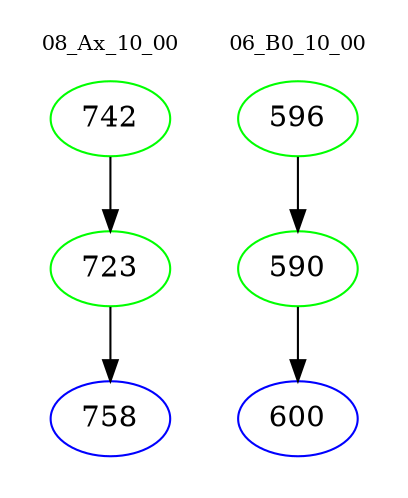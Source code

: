 digraph{
subgraph cluster_0 {
color = white
label = "08_Ax_10_00";
fontsize=10;
T0_742 [label="742", color="green"]
T0_742 -> T0_723 [color="black"]
T0_723 [label="723", color="green"]
T0_723 -> T0_758 [color="black"]
T0_758 [label="758", color="blue"]
}
subgraph cluster_1 {
color = white
label = "06_B0_10_00";
fontsize=10;
T1_596 [label="596", color="green"]
T1_596 -> T1_590 [color="black"]
T1_590 [label="590", color="green"]
T1_590 -> T1_600 [color="black"]
T1_600 [label="600", color="blue"]
}
}
